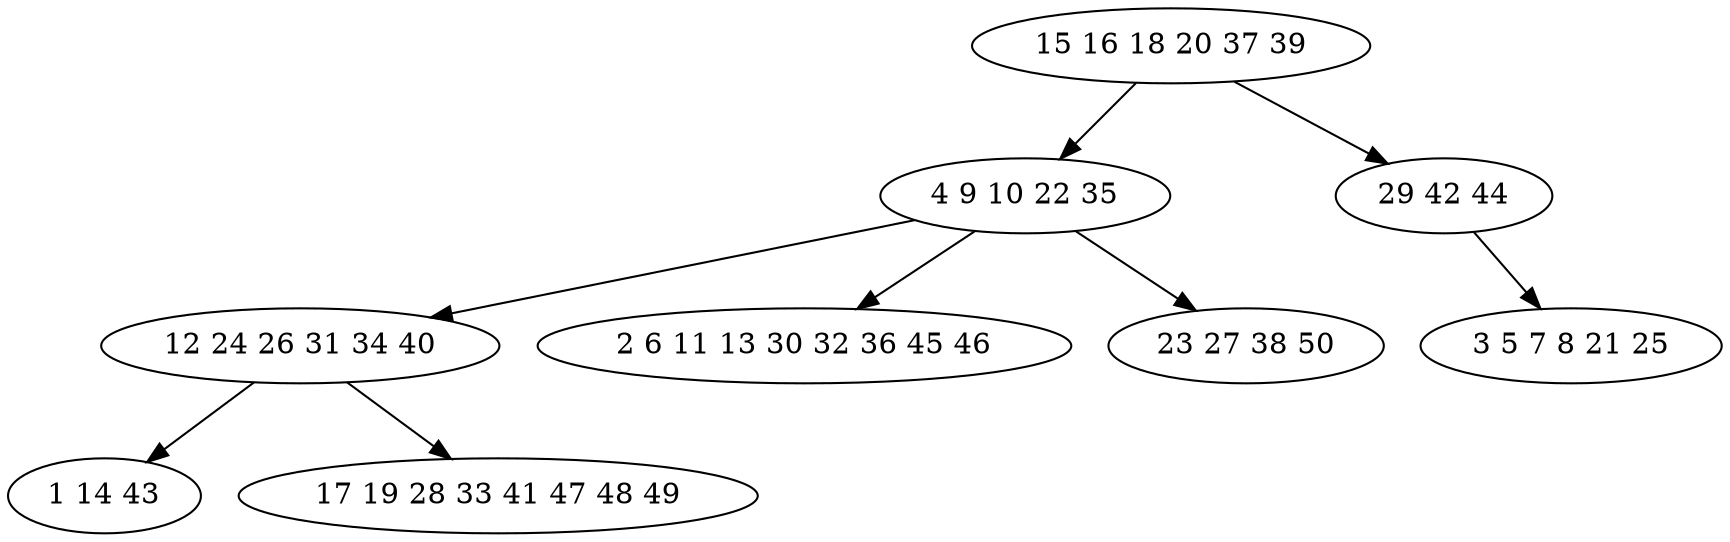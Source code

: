 digraph true_tree {
	"0" -> "1"
	"0" -> "2"
	"1" -> "3"
	"2" -> "4"
	"3" -> "5"
	"1" -> "6"
	"1" -> "7"
	"3" -> "8"
	"0" [label="15 16 18 20 37 39"];
	"1" [label="4 9 10 22 35"];
	"2" [label="29 42 44"];
	"3" [label="12 24 26 31 34 40"];
	"4" [label="3 5 7 8 21 25"];
	"5" [label="1 14 43"];
	"6" [label="2 6 11 13 30 32 36 45 46"];
	"7" [label="23 27 38 50"];
	"8" [label="17 19 28 33 41 47 48 49"];
}
